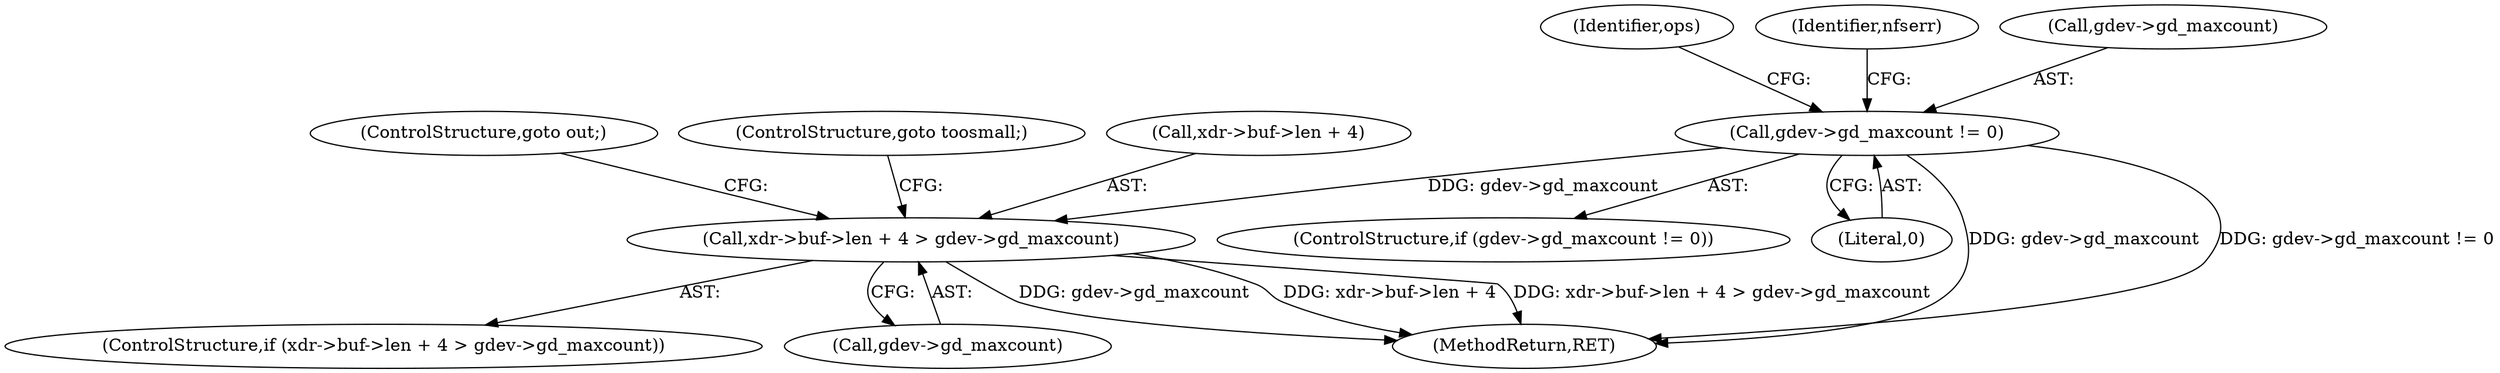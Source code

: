 digraph "0_linux_c70422f760c120480fee4de6c38804c72aa26bc1_13@pointer" {
"1000156" [label="(Call,gdev->gd_maxcount != 0)"];
"1000178" [label="(Call,xdr->buf->len + 4 > gdev->gd_maxcount)"];
"1000163" [label="(Identifier,ops)"];
"1000295" [label="(MethodReturn,RET)"];
"1000190" [label="(ControlStructure,goto out;)"];
"1000155" [label="(ControlStructure,if (gdev->gd_maxcount != 0))"];
"1000177" [label="(ControlStructure,if (xdr->buf->len + 4 > gdev->gd_maxcount))"];
"1000189" [label="(ControlStructure,goto toosmall;)"];
"1000192" [label="(Identifier,nfserr)"];
"1000156" [label="(Call,gdev->gd_maxcount != 0)"];
"1000160" [label="(Literal,0)"];
"1000179" [label="(Call,xdr->buf->len + 4)"];
"1000157" [label="(Call,gdev->gd_maxcount)"];
"1000186" [label="(Call,gdev->gd_maxcount)"];
"1000178" [label="(Call,xdr->buf->len + 4 > gdev->gd_maxcount)"];
"1000156" -> "1000155"  [label="AST: "];
"1000156" -> "1000160"  [label="CFG: "];
"1000157" -> "1000156"  [label="AST: "];
"1000160" -> "1000156"  [label="AST: "];
"1000163" -> "1000156"  [label="CFG: "];
"1000192" -> "1000156"  [label="CFG: "];
"1000156" -> "1000295"  [label="DDG: gdev->gd_maxcount"];
"1000156" -> "1000295"  [label="DDG: gdev->gd_maxcount != 0"];
"1000156" -> "1000178"  [label="DDG: gdev->gd_maxcount"];
"1000178" -> "1000177"  [label="AST: "];
"1000178" -> "1000186"  [label="CFG: "];
"1000179" -> "1000178"  [label="AST: "];
"1000186" -> "1000178"  [label="AST: "];
"1000189" -> "1000178"  [label="CFG: "];
"1000190" -> "1000178"  [label="CFG: "];
"1000178" -> "1000295"  [label="DDG: xdr->buf->len + 4"];
"1000178" -> "1000295"  [label="DDG: xdr->buf->len + 4 > gdev->gd_maxcount"];
"1000178" -> "1000295"  [label="DDG: gdev->gd_maxcount"];
}
